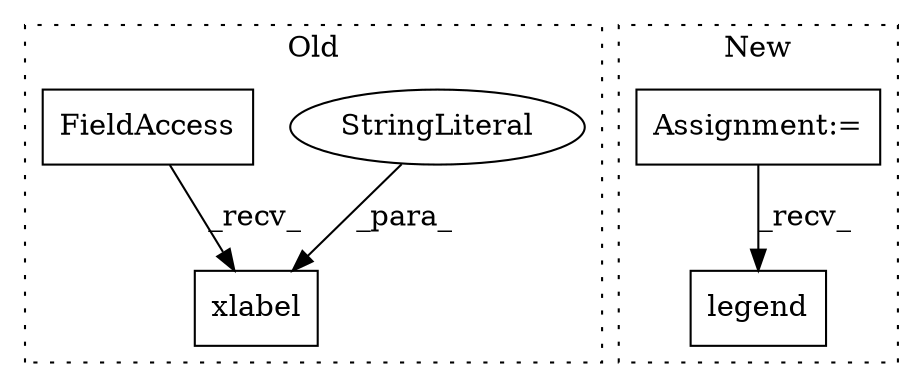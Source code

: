 digraph G {
subgraph cluster0 {
1 [label="xlabel" a="32" s="4160,4185" l="7,1" shape="box"];
3 [label="StringLiteral" a="45" s="4167" l="18" shape="ellipse"];
4 [label="FieldAccess" a="22" s="4142" l="10" shape="box"];
label = "Old";
style="dotted";
}
subgraph cluster1 {
2 [label="legend" a="32" s="4430,4438" l="7,1" shape="box"];
5 [label="Assignment:=" a="7" s="922" l="3" shape="box"];
label = "New";
style="dotted";
}
3 -> 1 [label="_para_"];
4 -> 1 [label="_recv_"];
5 -> 2 [label="_recv_"];
}